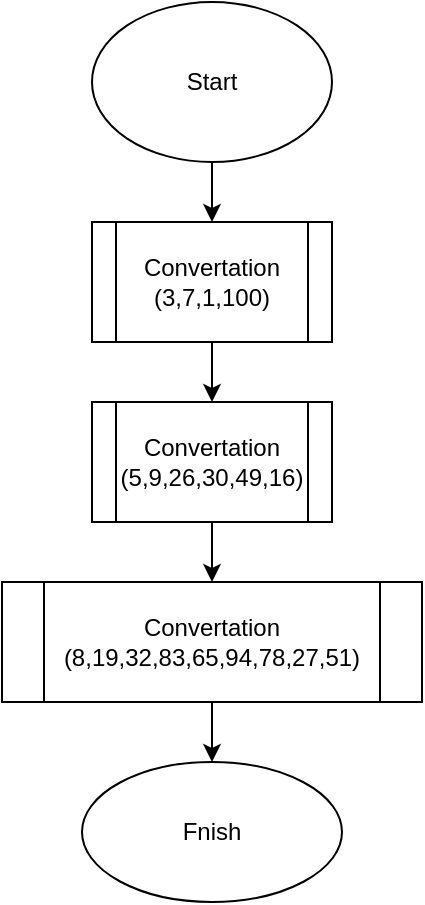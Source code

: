<mxfile version="24.7.17">
  <diagram id="C5RBs43oDa-KdzZeNtuy" name="Page-1">
    <mxGraphModel dx="1008" dy="592" grid="1" gridSize="10" guides="1" tooltips="1" connect="1" arrows="1" fold="1" page="1" pageScale="1" pageWidth="827" pageHeight="1169" math="0" shadow="0">
      <root>
        <mxCell id="WIyWlLk6GJQsqaUBKTNV-0" />
        <mxCell id="WIyWlLk6GJQsqaUBKTNV-1" parent="WIyWlLk6GJQsqaUBKTNV-0" />
        <mxCell id="04oDr3S_1R-0SBNGFoag-2" value="" style="edgeStyle=orthogonalEdgeStyle;rounded=0;orthogonalLoop=1;jettySize=auto;html=1;" edge="1" parent="WIyWlLk6GJQsqaUBKTNV-1" source="04oDr3S_1R-0SBNGFoag-0" target="04oDr3S_1R-0SBNGFoag-1">
          <mxGeometry relative="1" as="geometry" />
        </mxCell>
        <mxCell id="04oDr3S_1R-0SBNGFoag-0" value="Start" style="ellipse;whiteSpace=wrap;html=1;" vertex="1" parent="WIyWlLk6GJQsqaUBKTNV-1">
          <mxGeometry x="354" y="60" width="120" height="80" as="geometry" />
        </mxCell>
        <mxCell id="04oDr3S_1R-0SBNGFoag-4" value="" style="edgeStyle=orthogonalEdgeStyle;rounded=0;orthogonalLoop=1;jettySize=auto;html=1;" edge="1" parent="WIyWlLk6GJQsqaUBKTNV-1" source="04oDr3S_1R-0SBNGFoag-1" target="04oDr3S_1R-0SBNGFoag-3">
          <mxGeometry relative="1" as="geometry" />
        </mxCell>
        <mxCell id="04oDr3S_1R-0SBNGFoag-1" value="Convertation (3,7,1,100)" style="shape=process;whiteSpace=wrap;html=1;backgroundOutline=1;" vertex="1" parent="WIyWlLk6GJQsqaUBKTNV-1">
          <mxGeometry x="354" y="170" width="120" height="60" as="geometry" />
        </mxCell>
        <mxCell id="04oDr3S_1R-0SBNGFoag-6" value="" style="edgeStyle=orthogonalEdgeStyle;rounded=0;orthogonalLoop=1;jettySize=auto;html=1;" edge="1" parent="WIyWlLk6GJQsqaUBKTNV-1" source="04oDr3S_1R-0SBNGFoag-3" target="04oDr3S_1R-0SBNGFoag-5">
          <mxGeometry relative="1" as="geometry" />
        </mxCell>
        <mxCell id="04oDr3S_1R-0SBNGFoag-3" value="Convertation (5,9,26,30,49,16)" style="shape=process;whiteSpace=wrap;html=1;backgroundOutline=1;" vertex="1" parent="WIyWlLk6GJQsqaUBKTNV-1">
          <mxGeometry x="354" y="260" width="120" height="60" as="geometry" />
        </mxCell>
        <mxCell id="04oDr3S_1R-0SBNGFoag-8" value="" style="edgeStyle=orthogonalEdgeStyle;rounded=0;orthogonalLoop=1;jettySize=auto;html=1;" edge="1" parent="WIyWlLk6GJQsqaUBKTNV-1" source="04oDr3S_1R-0SBNGFoag-5" target="04oDr3S_1R-0SBNGFoag-7">
          <mxGeometry relative="1" as="geometry" />
        </mxCell>
        <mxCell id="04oDr3S_1R-0SBNGFoag-5" value="Convertation (8,19,32,83,65,94,78,27,51)" style="shape=process;whiteSpace=wrap;html=1;backgroundOutline=1;" vertex="1" parent="WIyWlLk6GJQsqaUBKTNV-1">
          <mxGeometry x="309" y="350" width="210" height="60" as="geometry" />
        </mxCell>
        <mxCell id="04oDr3S_1R-0SBNGFoag-7" value="Fnish" style="ellipse;whiteSpace=wrap;html=1;" vertex="1" parent="WIyWlLk6GJQsqaUBKTNV-1">
          <mxGeometry x="349" y="440" width="130" height="70" as="geometry" />
        </mxCell>
      </root>
    </mxGraphModel>
  </diagram>
</mxfile>
